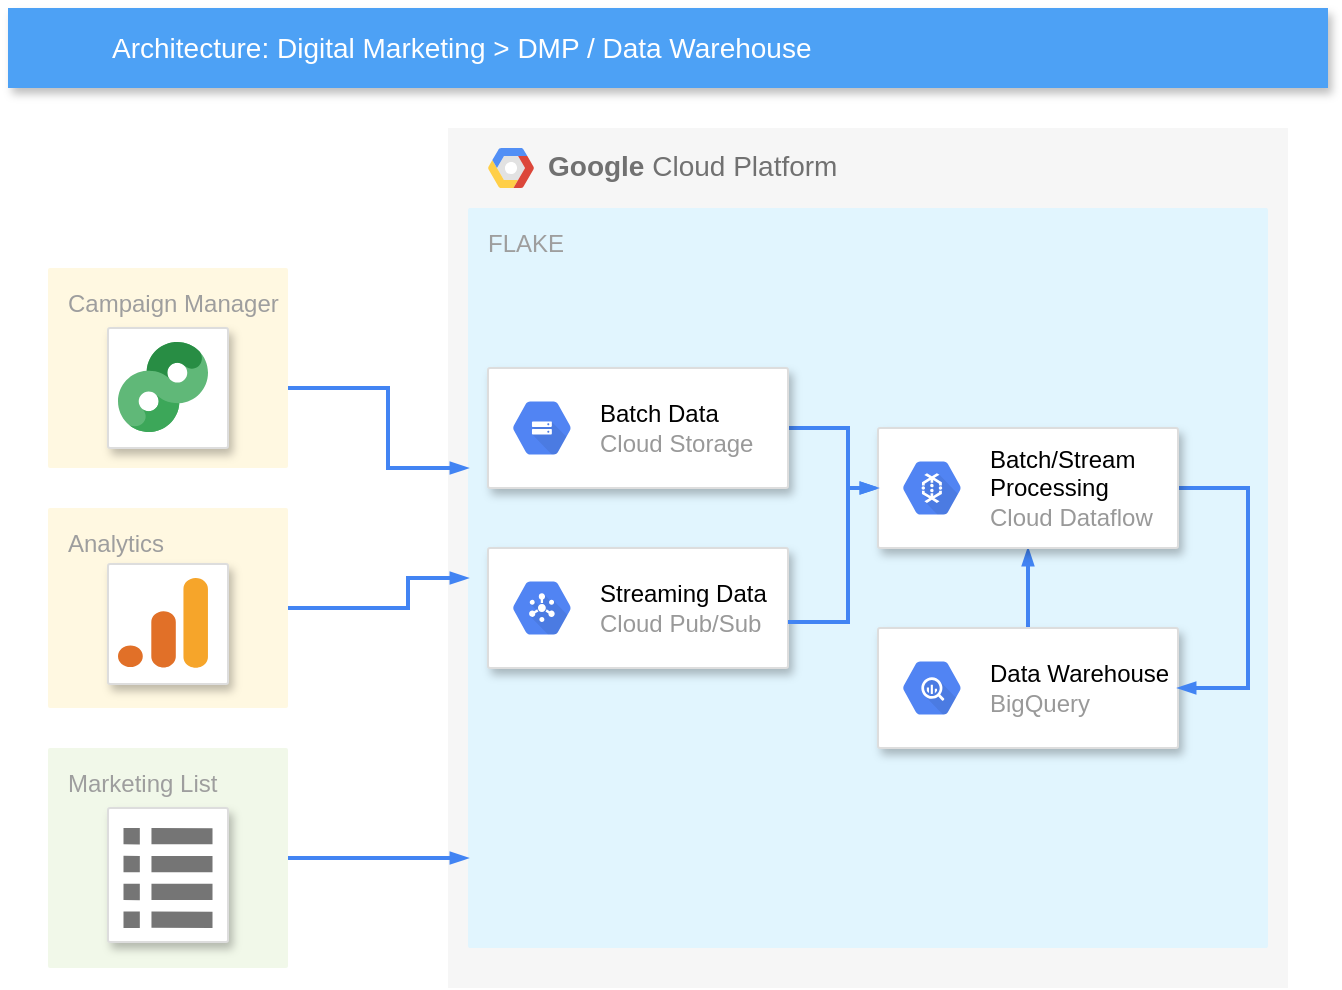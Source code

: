<mxfile version="13.7.7" type="github">
  <diagram id="f106602c-feb2-e66a-4537-3a34d633f6aa" name="Page-1">
    <mxGraphModel dx="1422" dy="762" grid="1" gridSize="10" guides="1" tooltips="1" connect="1" arrows="1" fold="1" page="1" pageScale="1" pageWidth="1169" pageHeight="827" background="#ffffff" math="0" shadow="0">
      <root>
        <mxCell id="0" />
        <mxCell id="1" parent="0" />
        <mxCell id="14" value="&lt;b&gt;Google &lt;/b&gt;Cloud Platform" style="fillColor=#F6F6F6;strokeColor=none;shadow=0;gradientColor=none;fontSize=14;align=left;spacing=10;fontColor=#717171;9E9E9E;verticalAlign=top;spacingTop=-4;fontStyle=0;spacingLeft=40;html=1;" parent="1" vertex="1">
          <mxGeometry x="450" y="100" width="420" height="430" as="geometry" />
        </mxCell>
        <mxCell id="15" value="" style="shape=mxgraph.gcp2.google_cloud_platform;fillColor=#F6F6F6;strokeColor=none;shadow=0;gradientColor=none;" parent="14" vertex="1">
          <mxGeometry width="23" height="20" relative="1" as="geometry">
            <mxPoint x="20" y="10" as="offset" />
          </mxGeometry>
        </mxCell>
        <mxCell id="711" value="FLAKE" style="rounded=1;absoluteArcSize=1;arcSize=2;html=1;strokeColor=none;gradientColor=none;shadow=0;dashed=0;strokeColor=none;fontSize=12;fontColor=#9E9E9E;align=left;verticalAlign=top;spacing=10;spacingTop=-4;fillColor=#E1F5FE;" parent="1" vertex="1">
          <mxGeometry x="460" y="140" width="400" height="370" as="geometry" />
        </mxCell>
        <mxCell id="712" style="edgeStyle=orthogonalEdgeStyle;rounded=0;html=1;labelBackgroundColor=none;startFill=1;startSize=4;endArrow=blockThin;endFill=1;endSize=4;jettySize=auto;orthogonalLoop=1;strokeColor=#4284F3;strokeWidth=2;fontSize=12;fontColor=#000000;align=center;dashed=0;" parent="1" source="705" target="711" edge="1">
          <mxGeometry relative="1" as="geometry">
            <Array as="points">
              <mxPoint x="420" y="230" />
              <mxPoint x="420" y="270" />
            </Array>
          </mxGeometry>
        </mxCell>
        <mxCell id="705" value="Campaign Manager" style="rounded=1;absoluteArcSize=1;arcSize=2;html=1;strokeColor=none;gradientColor=none;shadow=0;dashed=0;strokeColor=none;fontSize=12;fontColor=#9E9E9E;align=left;verticalAlign=top;spacing=10;spacingTop=-4;fillColor=#FFF8E1;" parent="1" vertex="1">
          <mxGeometry x="250" y="170" width="120" height="100" as="geometry" />
        </mxCell>
        <mxCell id="713" style="edgeStyle=orthogonalEdgeStyle;rounded=0;html=1;labelBackgroundColor=none;startFill=1;startSize=4;endArrow=blockThin;endFill=1;endSize=4;jettySize=auto;orthogonalLoop=1;strokeColor=#4284F3;strokeWidth=2;fontSize=12;fontColor=#000000;align=center;dashed=0;" parent="1" source="706" target="711" edge="1">
          <mxGeometry relative="1" as="geometry">
            <Array as="points">
              <mxPoint x="430" y="340" />
              <mxPoint x="430" y="325" />
            </Array>
          </mxGeometry>
        </mxCell>
        <mxCell id="706" value="Analytics" style="rounded=1;absoluteArcSize=1;arcSize=2;html=1;strokeColor=none;gradientColor=none;shadow=0;dashed=0;strokeColor=none;fontSize=12;fontColor=#9E9E9E;align=left;verticalAlign=top;spacing=10;spacingTop=-4;fillColor=#FFF8E1;" parent="1" vertex="1">
          <mxGeometry x="250" y="290" width="120" height="100" as="geometry" />
        </mxCell>
        <mxCell id="714" style="edgeStyle=orthogonalEdgeStyle;rounded=0;html=1;labelBackgroundColor=none;startFill=1;startSize=4;endArrow=blockThin;endFill=1;endSize=4;jettySize=auto;orthogonalLoop=1;strokeColor=#4284F3;strokeWidth=2;fontSize=12;fontColor=#000000;align=center;dashed=0;" parent="1" source="707" target="711" edge="1">
          <mxGeometry relative="1" as="geometry">
            <Array as="points">
              <mxPoint x="560" y="465" />
            </Array>
          </mxGeometry>
        </mxCell>
        <mxCell id="707" value="Marketing List" style="rounded=1;absoluteArcSize=1;arcSize=2;html=1;strokeColor=none;gradientColor=none;shadow=0;dashed=0;strokeColor=none;fontSize=12;fontColor=#9E9E9E;align=left;verticalAlign=top;spacing=10;spacingTop=-4;fillColor=#F1F8E9;" parent="1" vertex="1">
          <mxGeometry x="250" y="410" width="120" height="110" as="geometry" />
        </mxCell>
        <mxCell id="2" value="Architecture: Digital Marketing &amp;gt; DMP / Data Warehouse" style="fillColor=#4DA1F5;strokeColor=none;shadow=1;gradientColor=none;fontSize=14;align=left;spacingLeft=50;fontColor=#ffffff;html=1;" parent="1" vertex="1">
          <mxGeometry x="230" y="40" width="660" height="40" as="geometry" />
        </mxCell>
        <mxCell id="689" value="" style="strokeColor=#dddddd;fillColor=#ffffff;shadow=1;strokeWidth=1;rounded=1;absoluteArcSize=1;arcSize=2;fontSize=10;fontColor=#9E9E9E;align=center;html=1;" parent="1" vertex="1">
          <mxGeometry x="280" y="200" width="60" height="60" as="geometry" />
        </mxCell>
        <mxCell id="690" value="" style="dashed=0;connectable=0;html=1;fillColor=#5184F3;strokeColor=none;shape=mxgraph.gcp2.campaign_manager;part=1;labelPosition=right;verticalLabelPosition=middle;align=left;verticalAlign=middle;spacingLeft=5;fontColor=#999999;fontSize=12;" parent="689" vertex="1">
          <mxGeometry width="45" height="45" relative="1" as="geometry">
            <mxPoint x="5" y="7" as="offset" />
          </mxGeometry>
        </mxCell>
        <mxCell id="693" value="" style="strokeColor=#dddddd;fillColor=#ffffff;shadow=1;strokeWidth=1;rounded=1;absoluteArcSize=1;arcSize=2;fontSize=10;fontColor=#9E9E9E;align=center;html=1;" parent="1" vertex="1">
          <mxGeometry x="280" y="318" width="60" height="60" as="geometry" />
        </mxCell>
        <mxCell id="694" value="" style="dashed=0;connectable=0;html=1;fillColor=#5184F3;strokeColor=none;shape=mxgraph.gcp2.google_analytics;part=1;labelPosition=right;verticalLabelPosition=middle;align=left;verticalAlign=middle;spacingLeft=5;fontColor=#999999;fontSize=12;" parent="693" vertex="1">
          <mxGeometry width="45" height="45" relative="1" as="geometry">
            <mxPoint x="5" y="7" as="offset" />
          </mxGeometry>
        </mxCell>
        <mxCell id="695" value="" style="strokeColor=#dddddd;fillColor=#ffffff;shadow=1;strokeWidth=1;rounded=1;absoluteArcSize=1;arcSize=2;labelPosition=center;verticalLabelPosition=middle;align=center;verticalAlign=bottom;spacingLeft=0;fontColor=#999999;fontSize=12;whiteSpace=wrap;spacingBottom=2;html=1;" parent="1" vertex="1">
          <mxGeometry x="280" y="440" width="60" height="67" as="geometry" />
        </mxCell>
        <mxCell id="696" value="" style="dashed=0;connectable=0;html=1;fillColor=#757575;strokeColor=none;shape=mxgraph.gcp2.list;part=1;" parent="695" vertex="1">
          <mxGeometry x="0.5" width="44.5" height="50" relative="1" as="geometry">
            <mxPoint x="-22.25" y="10" as="offset" />
          </mxGeometry>
        </mxCell>
        <mxCell id="715" style="edgeStyle=orthogonalEdgeStyle;rounded=0;html=1;labelBackgroundColor=none;startFill=1;startSize=4;endArrow=blockThin;endFill=1;endSize=4;jettySize=auto;orthogonalLoop=1;strokeColor=#4284F3;strokeWidth=2;fontSize=12;fontColor=#000000;align=center;dashed=0;" parent="1" source="697" target="703" edge="1">
          <mxGeometry relative="1" as="geometry">
            <Array as="points">
              <mxPoint x="650" y="250" />
              <mxPoint x="650" y="280" />
            </Array>
          </mxGeometry>
        </mxCell>
        <mxCell id="697" value="" style="strokeColor=#dddddd;fillColor=#ffffff;shadow=1;strokeWidth=1;rounded=1;absoluteArcSize=1;arcSize=2;fontSize=10;fontColor=#9E9E9E;align=center;html=1;" parent="1" vertex="1">
          <mxGeometry x="470" y="220" width="150" height="60" as="geometry" />
        </mxCell>
        <mxCell id="698" value="&lt;font color=&quot;#000000&quot;&gt;Batch Data&lt;/font&gt;&lt;br&gt;Cloud Storage" style="dashed=0;connectable=0;html=1;fillColor=#5184F3;strokeColor=none;shape=mxgraph.gcp2.hexIcon;prIcon=cloud_storage;part=1;labelPosition=right;verticalLabelPosition=middle;align=left;verticalAlign=middle;spacingLeft=5;fontColor=#999999;fontSize=12;" parent="697" vertex="1">
          <mxGeometry y="0.5" width="44" height="39" relative="1" as="geometry">
            <mxPoint x="5" y="-19.5" as="offset" />
          </mxGeometry>
        </mxCell>
        <mxCell id="718" style="edgeStyle=orthogonalEdgeStyle;rounded=0;html=1;labelBackgroundColor=none;startFill=1;startSize=4;endArrow=blockThin;endFill=1;endSize=4;jettySize=auto;orthogonalLoop=1;strokeColor=#4284F3;strokeWidth=2;fontSize=12;fontColor=#000000;align=center;dashed=0;" parent="1" source="701" target="703" edge="1">
          <mxGeometry relative="1" as="geometry" />
        </mxCell>
        <mxCell id="701" value="" style="strokeColor=#dddddd;fillColor=#ffffff;shadow=1;strokeWidth=1;rounded=1;absoluteArcSize=1;arcSize=2;fontSize=10;fontColor=#9E9E9E;align=center;html=1;" parent="1" vertex="1">
          <mxGeometry x="665" y="350" width="150" height="60" as="geometry" />
        </mxCell>
        <mxCell id="702" value="&lt;font color=&quot;#000000&quot;&gt;Data Warehouse&lt;/font&gt;&lt;br&gt;BigQuery" style="dashed=0;connectable=0;html=1;fillColor=#5184F3;strokeColor=none;shape=mxgraph.gcp2.hexIcon;prIcon=bigquery;part=1;labelPosition=right;verticalLabelPosition=middle;align=left;verticalAlign=middle;spacingLeft=5;fontColor=#999999;fontSize=12;" parent="701" vertex="1">
          <mxGeometry y="0.5" width="44" height="39" relative="1" as="geometry">
            <mxPoint x="5" y="-19.5" as="offset" />
          </mxGeometry>
        </mxCell>
        <mxCell id="717" style="edgeStyle=orthogonalEdgeStyle;rounded=0;html=1;labelBackgroundColor=none;startFill=1;startSize=4;endArrow=blockThin;endFill=1;endSize=4;jettySize=auto;orthogonalLoop=1;strokeColor=#4284F3;strokeWidth=2;fontSize=12;fontColor=#000000;align=center;dashed=0;" parent="1" source="703" target="701" edge="1">
          <mxGeometry relative="1" as="geometry">
            <Array as="points">
              <mxPoint x="850" y="280" />
              <mxPoint x="850" y="380" />
            </Array>
          </mxGeometry>
        </mxCell>
        <mxCell id="703" value="" style="strokeColor=#dddddd;fillColor=#ffffff;shadow=1;strokeWidth=1;rounded=1;absoluteArcSize=1;arcSize=2;fontSize=10;fontColor=#9E9E9E;align=center;html=1;" parent="1" vertex="1">
          <mxGeometry x="665" y="250" width="150" height="60" as="geometry" />
        </mxCell>
        <mxCell id="704" value="&lt;font color=&quot;#000000&quot;&gt;Batch/Stream &lt;br&gt;Processing&lt;/font&gt;&lt;br&gt;Cloud Dataflow" style="dashed=0;connectable=0;html=1;fillColor=#5184F3;strokeColor=none;shape=mxgraph.gcp2.hexIcon;prIcon=cloud_dataflow;part=1;labelPosition=right;verticalLabelPosition=middle;align=left;verticalAlign=middle;spacingLeft=5;fontColor=#999999;fontSize=12;" parent="703" vertex="1">
          <mxGeometry y="0.5" width="44" height="39" relative="1" as="geometry">
            <mxPoint x="5" y="-19.5" as="offset" />
          </mxGeometry>
        </mxCell>
        <mxCell id="C3NpnC_o7VJLA77WRIvX-719" value="" style="strokeColor=#dddddd;shadow=1;strokeWidth=1;rounded=1;absoluteArcSize=1;arcSize=2;" vertex="1" parent="1">
          <mxGeometry x="470" y="310" width="150" height="60" as="geometry" />
        </mxCell>
        <mxCell id="C3NpnC_o7VJLA77WRIvX-720" value="&lt;font color=&quot;#000000&quot;&gt;Streaming Data&lt;/font&gt;&lt;br&gt;Cloud Pub/Sub" style="dashed=0;connectable=0;html=1;fillColor=#5184F3;strokeColor=none;shape=mxgraph.gcp2.hexIcon;prIcon=cloud_pubsub;part=1;labelPosition=right;verticalLabelPosition=middle;align=left;verticalAlign=middle;spacingLeft=5;fontColor=#999999;fontSize=12;" vertex="1" parent="C3NpnC_o7VJLA77WRIvX-719">
          <mxGeometry y="0.5" width="44" height="39" relative="1" as="geometry">
            <mxPoint x="5" y="-19.5" as="offset" />
          </mxGeometry>
        </mxCell>
        <mxCell id="C3NpnC_o7VJLA77WRIvX-723" value="" style="edgeStyle=orthogonalEdgeStyle;fontSize=12;html=1;endArrow=blockThin;endFill=1;rounded=0;strokeWidth=2;endSize=4;startSize=4;dashed=0;strokeColor=#4284F3;exitX=1;exitY=0.617;exitDx=0;exitDy=0;exitPerimeter=0;entryX=0;entryY=0.5;entryDx=0;entryDy=0;" edge="1" parent="1" source="C3NpnC_o7VJLA77WRIvX-719" target="703">
          <mxGeometry width="100" relative="1" as="geometry">
            <mxPoint x="630" y="207" as="sourcePoint" />
            <mxPoint x="730" y="207" as="targetPoint" />
            <Array as="points">
              <mxPoint x="650" y="347" />
              <mxPoint x="650" y="280" />
            </Array>
          </mxGeometry>
        </mxCell>
      </root>
    </mxGraphModel>
  </diagram>
</mxfile>
